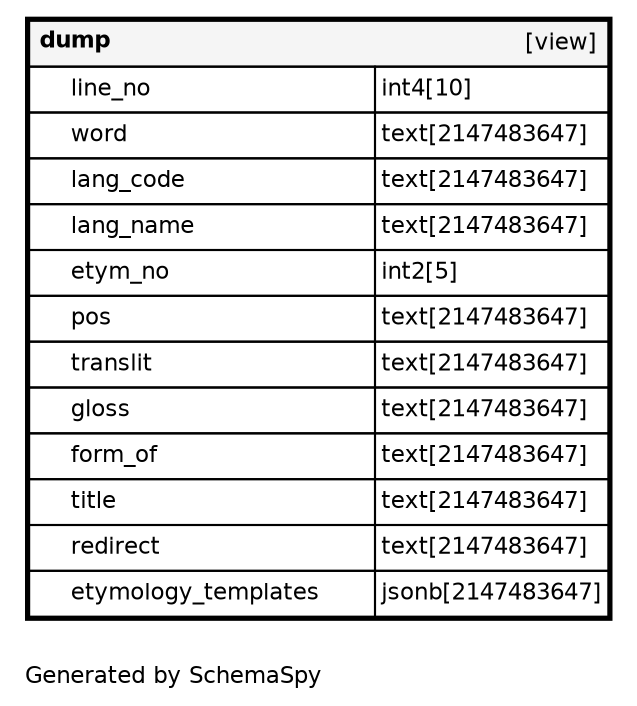 digraph "oneDegreeRelationshipsDiagram" {
  graph [    rankdir="RL"    bgcolor="#ffffff"    label="\nGenerated by SchemaSpy"    labeljust="l"    nodesep="0.18"    ranksep="0.46"    fontname="Helvetica"    fontsize="11"    ration="compress"  ];  node [    fontname="Helvetica"    fontsize="11"    shape="plaintext"  ];  edge [    arrowsize="0.8"  ];
  "dump" [
   label=<
    <TABLE BORDER="2" CELLBORDER="1" CELLSPACING="0" BGCOLOR="#ffffff">
      <TR><TD COLSPAN="4"  BGCOLOR="#f5f5f5"><TABLE BORDER="0" CELLSPACING="0"><TR><TD ALIGN="LEFT" FIXEDSIZE="TRUE" WIDTH="38" HEIGHT="16"><B>dump</B></TD><TD ALIGN="RIGHT">[view]</TD></TR></TABLE></TD></TR>
      <TR><TD PORT="line_no" COLSPAN="2" ALIGN="LEFT"><TABLE BORDER="0" CELLSPACING="0" ALIGN="LEFT"><TR ALIGN="LEFT"><TD ALIGN="LEFT" FIXEDSIZE="TRUE" WIDTH="15" HEIGHT="16"></TD><TD ALIGN="LEFT" FIXEDSIZE="TRUE" WIDTH="145" HEIGHT="16">line_no</TD></TR></TABLE></TD><TD PORT="line_no.type" ALIGN="LEFT">int4[10]</TD></TR>
      <TR><TD PORT="word" COLSPAN="2" ALIGN="LEFT"><TABLE BORDER="0" CELLSPACING="0" ALIGN="LEFT"><TR ALIGN="LEFT"><TD ALIGN="LEFT" FIXEDSIZE="TRUE" WIDTH="15" HEIGHT="16"></TD><TD ALIGN="LEFT" FIXEDSIZE="TRUE" WIDTH="145" HEIGHT="16">word</TD></TR></TABLE></TD><TD PORT="word.type" ALIGN="LEFT">text[2147483647]</TD></TR>
      <TR><TD PORT="lang_code" COLSPAN="2" ALIGN="LEFT"><TABLE BORDER="0" CELLSPACING="0" ALIGN="LEFT"><TR ALIGN="LEFT"><TD ALIGN="LEFT" FIXEDSIZE="TRUE" WIDTH="15" HEIGHT="16"></TD><TD ALIGN="LEFT" FIXEDSIZE="TRUE" WIDTH="145" HEIGHT="16">lang_code</TD></TR></TABLE></TD><TD PORT="lang_code.type" ALIGN="LEFT">text[2147483647]</TD></TR>
      <TR><TD PORT="lang_name" COLSPAN="2" ALIGN="LEFT"><TABLE BORDER="0" CELLSPACING="0" ALIGN="LEFT"><TR ALIGN="LEFT"><TD ALIGN="LEFT" FIXEDSIZE="TRUE" WIDTH="15" HEIGHT="16"></TD><TD ALIGN="LEFT" FIXEDSIZE="TRUE" WIDTH="145" HEIGHT="16">lang_name</TD></TR></TABLE></TD><TD PORT="lang_name.type" ALIGN="LEFT">text[2147483647]</TD></TR>
      <TR><TD PORT="etym_no" COLSPAN="2" ALIGN="LEFT"><TABLE BORDER="0" CELLSPACING="0" ALIGN="LEFT"><TR ALIGN="LEFT"><TD ALIGN="LEFT" FIXEDSIZE="TRUE" WIDTH="15" HEIGHT="16"></TD><TD ALIGN="LEFT" FIXEDSIZE="TRUE" WIDTH="145" HEIGHT="16">etym_no</TD></TR></TABLE></TD><TD PORT="etym_no.type" ALIGN="LEFT">int2[5]</TD></TR>
      <TR><TD PORT="pos" COLSPAN="2" ALIGN="LEFT"><TABLE BORDER="0" CELLSPACING="0" ALIGN="LEFT"><TR ALIGN="LEFT"><TD ALIGN="LEFT" FIXEDSIZE="TRUE" WIDTH="15" HEIGHT="16"></TD><TD ALIGN="LEFT" FIXEDSIZE="TRUE" WIDTH="145" HEIGHT="16">pos</TD></TR></TABLE></TD><TD PORT="pos.type" ALIGN="LEFT">text[2147483647]</TD></TR>
      <TR><TD PORT="translit" COLSPAN="2" ALIGN="LEFT"><TABLE BORDER="0" CELLSPACING="0" ALIGN="LEFT"><TR ALIGN="LEFT"><TD ALIGN="LEFT" FIXEDSIZE="TRUE" WIDTH="15" HEIGHT="16"></TD><TD ALIGN="LEFT" FIXEDSIZE="TRUE" WIDTH="145" HEIGHT="16">translit</TD></TR></TABLE></TD><TD PORT="translit.type" ALIGN="LEFT">text[2147483647]</TD></TR>
      <TR><TD PORT="gloss" COLSPAN="2" ALIGN="LEFT"><TABLE BORDER="0" CELLSPACING="0" ALIGN="LEFT"><TR ALIGN="LEFT"><TD ALIGN="LEFT" FIXEDSIZE="TRUE" WIDTH="15" HEIGHT="16"></TD><TD ALIGN="LEFT" FIXEDSIZE="TRUE" WIDTH="145" HEIGHT="16">gloss</TD></TR></TABLE></TD><TD PORT="gloss.type" ALIGN="LEFT">text[2147483647]</TD></TR>
      <TR><TD PORT="form_of" COLSPAN="2" ALIGN="LEFT"><TABLE BORDER="0" CELLSPACING="0" ALIGN="LEFT"><TR ALIGN="LEFT"><TD ALIGN="LEFT" FIXEDSIZE="TRUE" WIDTH="15" HEIGHT="16"></TD><TD ALIGN="LEFT" FIXEDSIZE="TRUE" WIDTH="145" HEIGHT="16">form_of</TD></TR></TABLE></TD><TD PORT="form_of.type" ALIGN="LEFT">text[2147483647]</TD></TR>
      <TR><TD PORT="title" COLSPAN="2" ALIGN="LEFT"><TABLE BORDER="0" CELLSPACING="0" ALIGN="LEFT"><TR ALIGN="LEFT"><TD ALIGN="LEFT" FIXEDSIZE="TRUE" WIDTH="15" HEIGHT="16"></TD><TD ALIGN="LEFT" FIXEDSIZE="TRUE" WIDTH="145" HEIGHT="16">title</TD></TR></TABLE></TD><TD PORT="title.type" ALIGN="LEFT">text[2147483647]</TD></TR>
      <TR><TD PORT="redirect" COLSPAN="2" ALIGN="LEFT"><TABLE BORDER="0" CELLSPACING="0" ALIGN="LEFT"><TR ALIGN="LEFT"><TD ALIGN="LEFT" FIXEDSIZE="TRUE" WIDTH="15" HEIGHT="16"></TD><TD ALIGN="LEFT" FIXEDSIZE="TRUE" WIDTH="145" HEIGHT="16">redirect</TD></TR></TABLE></TD><TD PORT="redirect.type" ALIGN="LEFT">text[2147483647]</TD></TR>
      <TR><TD PORT="etymology_templates" COLSPAN="2" ALIGN="LEFT"><TABLE BORDER="0" CELLSPACING="0" ALIGN="LEFT"><TR ALIGN="LEFT"><TD ALIGN="LEFT" FIXEDSIZE="TRUE" WIDTH="15" HEIGHT="16"></TD><TD ALIGN="LEFT" FIXEDSIZE="TRUE" WIDTH="145" HEIGHT="16">etymology_templates</TD></TR></TABLE></TD><TD PORT="etymology_templates.type" ALIGN="LEFT">jsonb[2147483647]</TD></TR>
    </TABLE>>
    URL="dump.html"
    target="_top"
    tooltip="dump"
  ];
}
